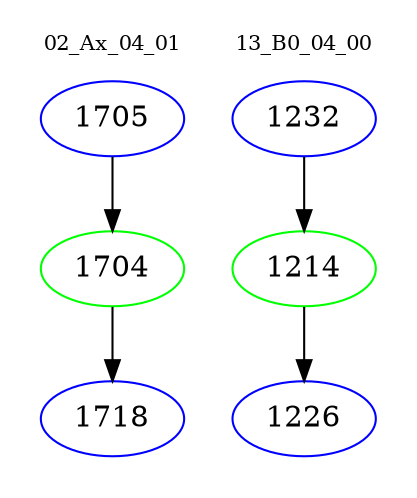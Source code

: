 digraph{
subgraph cluster_0 {
color = white
label = "02_Ax_04_01";
fontsize=10;
T0_1705 [label="1705", color="blue"]
T0_1705 -> T0_1704 [color="black"]
T0_1704 [label="1704", color="green"]
T0_1704 -> T0_1718 [color="black"]
T0_1718 [label="1718", color="blue"]
}
subgraph cluster_1 {
color = white
label = "13_B0_04_00";
fontsize=10;
T1_1232 [label="1232", color="blue"]
T1_1232 -> T1_1214 [color="black"]
T1_1214 [label="1214", color="green"]
T1_1214 -> T1_1226 [color="black"]
T1_1226 [label="1226", color="blue"]
}
}
